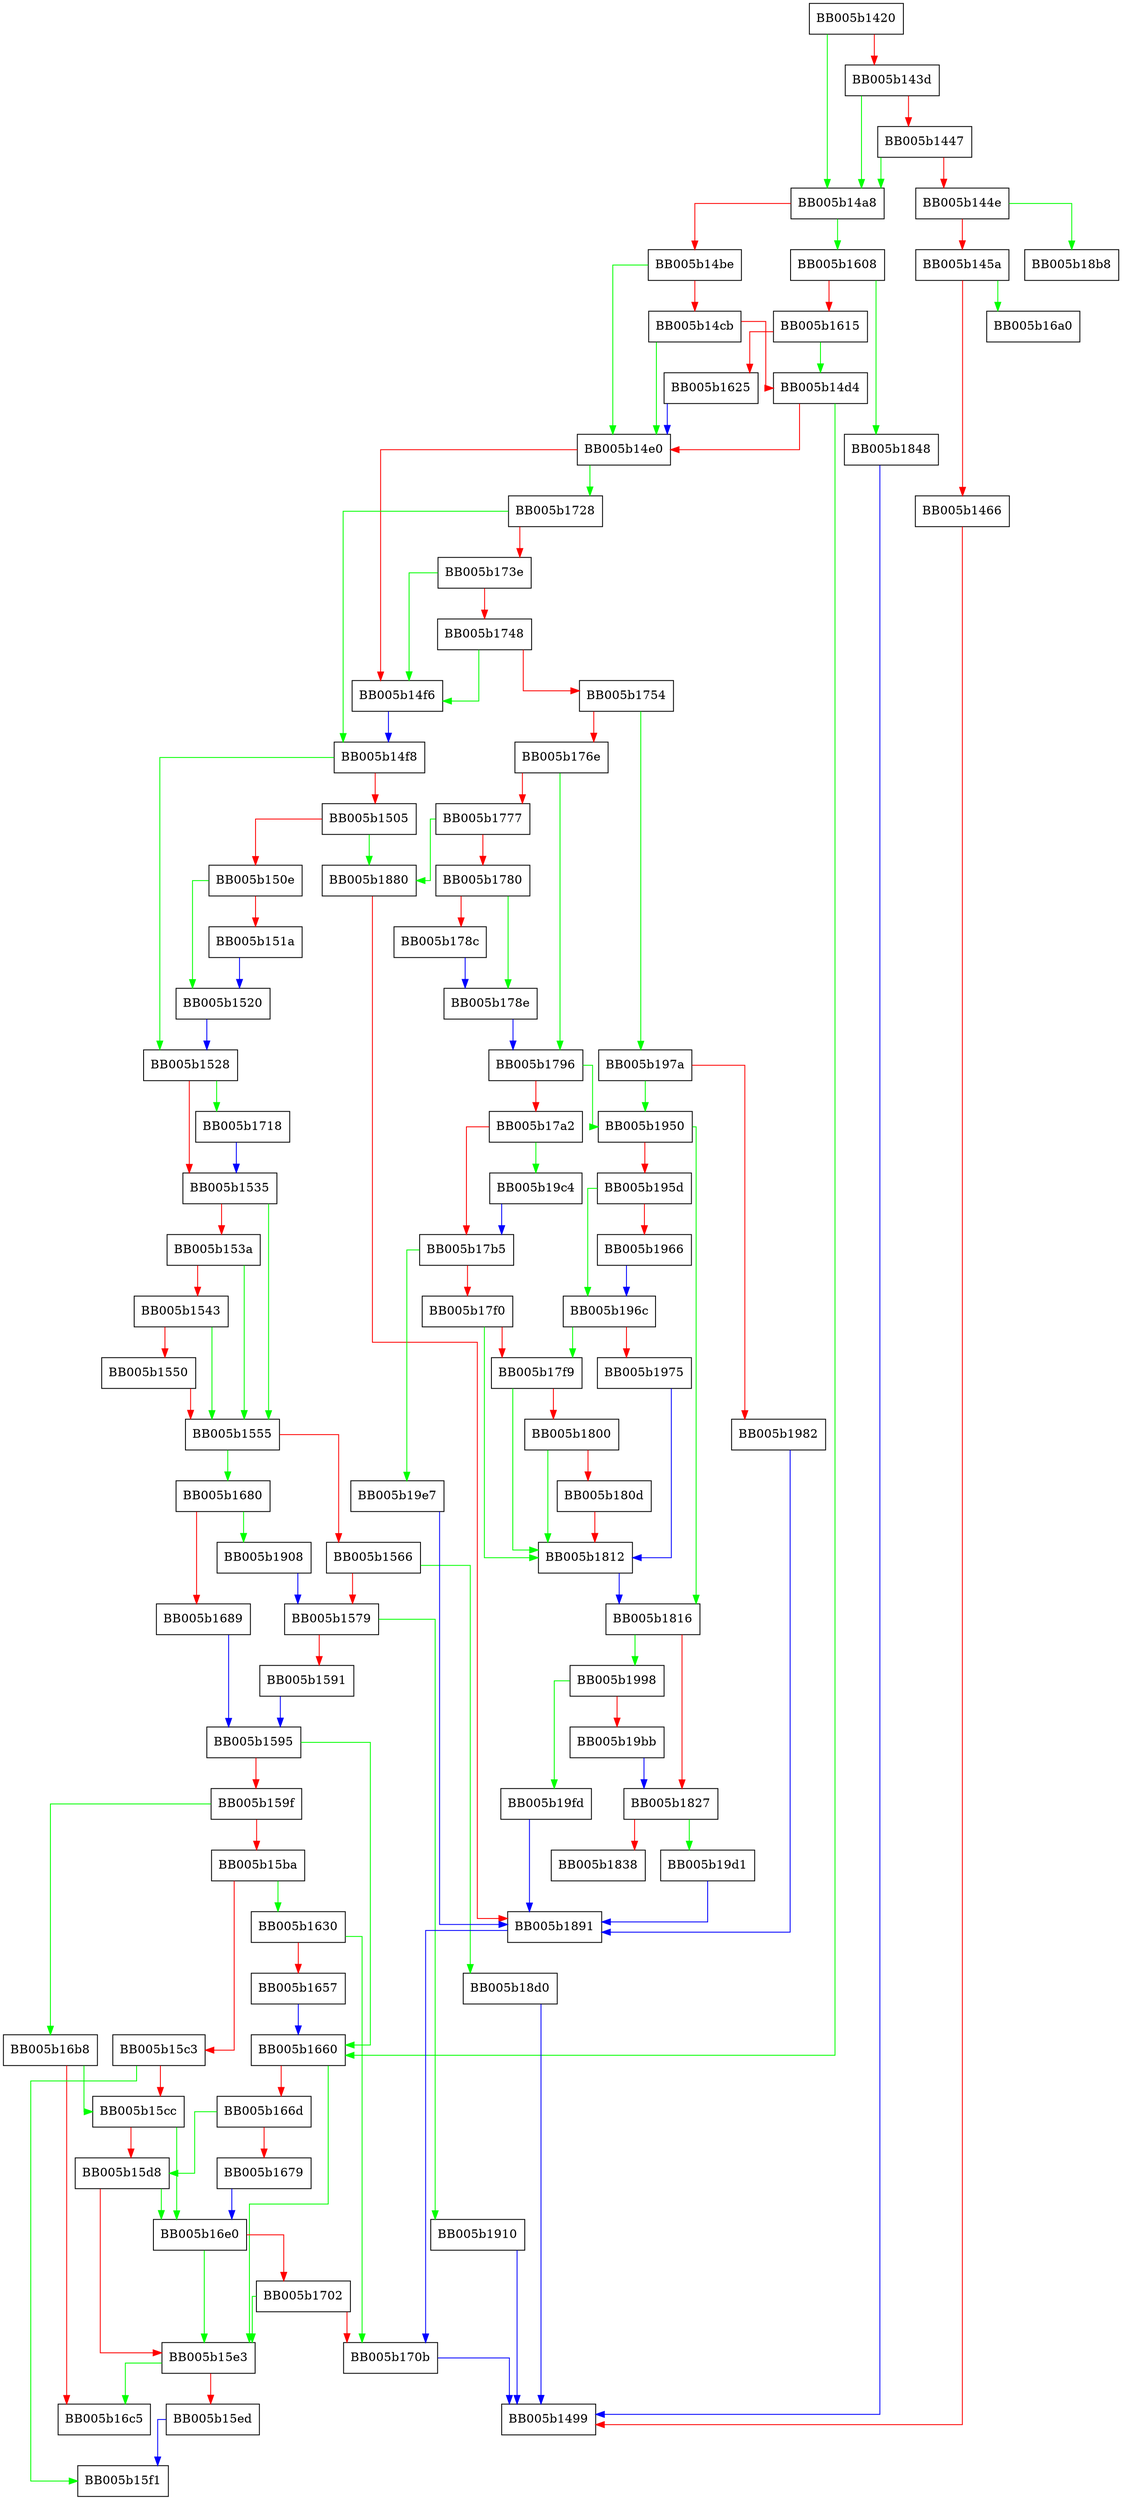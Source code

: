 digraph evp_md_init_internal {
  node [shape="box"];
  graph [splines=ortho];
  BB005b1420 -> BB005b14a8 [color="green"];
  BB005b1420 -> BB005b143d [color="red"];
  BB005b143d -> BB005b14a8 [color="green"];
  BB005b143d -> BB005b1447 [color="red"];
  BB005b1447 -> BB005b14a8 [color="green"];
  BB005b1447 -> BB005b144e [color="red"];
  BB005b144e -> BB005b18b8 [color="green"];
  BB005b144e -> BB005b145a [color="red"];
  BB005b145a -> BB005b16a0 [color="green"];
  BB005b145a -> BB005b1466 [color="red"];
  BB005b1466 -> BB005b1499 [color="red"];
  BB005b14a8 -> BB005b1608 [color="green"];
  BB005b14a8 -> BB005b14be [color="red"];
  BB005b14be -> BB005b14e0 [color="green"];
  BB005b14be -> BB005b14cb [color="red"];
  BB005b14cb -> BB005b14e0 [color="green"];
  BB005b14cb -> BB005b14d4 [color="red"];
  BB005b14d4 -> BB005b1660 [color="green"];
  BB005b14d4 -> BB005b14e0 [color="red"];
  BB005b14e0 -> BB005b1728 [color="green"];
  BB005b14e0 -> BB005b14f6 [color="red"];
  BB005b14f6 -> BB005b14f8 [color="blue"];
  BB005b14f8 -> BB005b1528 [color="green"];
  BB005b14f8 -> BB005b1505 [color="red"];
  BB005b1505 -> BB005b1880 [color="green"];
  BB005b1505 -> BB005b150e [color="red"];
  BB005b150e -> BB005b1520 [color="green"];
  BB005b150e -> BB005b151a [color="red"];
  BB005b151a -> BB005b1520 [color="blue"];
  BB005b1520 -> BB005b1528 [color="blue"];
  BB005b1528 -> BB005b1718 [color="green"];
  BB005b1528 -> BB005b1535 [color="red"];
  BB005b1535 -> BB005b1555 [color="green"];
  BB005b1535 -> BB005b153a [color="red"];
  BB005b153a -> BB005b1555 [color="green"];
  BB005b153a -> BB005b1543 [color="red"];
  BB005b1543 -> BB005b1555 [color="green"];
  BB005b1543 -> BB005b1550 [color="red"];
  BB005b1550 -> BB005b1555 [color="red"];
  BB005b1555 -> BB005b1680 [color="green"];
  BB005b1555 -> BB005b1566 [color="red"];
  BB005b1566 -> BB005b18d0 [color="green"];
  BB005b1566 -> BB005b1579 [color="red"];
  BB005b1579 -> BB005b1910 [color="green"];
  BB005b1579 -> BB005b1591 [color="red"];
  BB005b1591 -> BB005b1595 [color="blue"];
  BB005b1595 -> BB005b1660 [color="green"];
  BB005b1595 -> BB005b159f [color="red"];
  BB005b159f -> BB005b16b8 [color="green"];
  BB005b159f -> BB005b15ba [color="red"];
  BB005b15ba -> BB005b1630 [color="green"];
  BB005b15ba -> BB005b15c3 [color="red"];
  BB005b15c3 -> BB005b15f1 [color="green"];
  BB005b15c3 -> BB005b15cc [color="red"];
  BB005b15cc -> BB005b16e0 [color="green"];
  BB005b15cc -> BB005b15d8 [color="red"];
  BB005b15d8 -> BB005b16e0 [color="green"];
  BB005b15d8 -> BB005b15e3 [color="red"];
  BB005b15e3 -> BB005b16c5 [color="green"];
  BB005b15e3 -> BB005b15ed [color="red"];
  BB005b15ed -> BB005b15f1 [color="blue"];
  BB005b1608 -> BB005b1848 [color="green"];
  BB005b1608 -> BB005b1615 [color="red"];
  BB005b1615 -> BB005b14d4 [color="green"];
  BB005b1615 -> BB005b1625 [color="red"];
  BB005b1625 -> BB005b14e0 [color="blue"];
  BB005b1630 -> BB005b170b [color="green"];
  BB005b1630 -> BB005b1657 [color="red"];
  BB005b1657 -> BB005b1660 [color="blue"];
  BB005b1660 -> BB005b15e3 [color="green"];
  BB005b1660 -> BB005b166d [color="red"];
  BB005b166d -> BB005b15d8 [color="green"];
  BB005b166d -> BB005b1679 [color="red"];
  BB005b1679 -> BB005b16e0 [color="blue"];
  BB005b1680 -> BB005b1908 [color="green"];
  BB005b1680 -> BB005b1689 [color="red"];
  BB005b1689 -> BB005b1595 [color="blue"];
  BB005b16b8 -> BB005b15cc [color="green"];
  BB005b16b8 -> BB005b16c5 [color="red"];
  BB005b16e0 -> BB005b15e3 [color="green"];
  BB005b16e0 -> BB005b1702 [color="red"];
  BB005b1702 -> BB005b15e3 [color="green"];
  BB005b1702 -> BB005b170b [color="red"];
  BB005b170b -> BB005b1499 [color="blue"];
  BB005b1718 -> BB005b1535 [color="blue"];
  BB005b1728 -> BB005b14f8 [color="green"];
  BB005b1728 -> BB005b173e [color="red"];
  BB005b173e -> BB005b14f6 [color="green"];
  BB005b173e -> BB005b1748 [color="red"];
  BB005b1748 -> BB005b14f6 [color="green"];
  BB005b1748 -> BB005b1754 [color="red"];
  BB005b1754 -> BB005b197a [color="green"];
  BB005b1754 -> BB005b176e [color="red"];
  BB005b176e -> BB005b1796 [color="green"];
  BB005b176e -> BB005b1777 [color="red"];
  BB005b1777 -> BB005b1880 [color="green"];
  BB005b1777 -> BB005b1780 [color="red"];
  BB005b1780 -> BB005b178e [color="green"];
  BB005b1780 -> BB005b178c [color="red"];
  BB005b178c -> BB005b178e [color="blue"];
  BB005b178e -> BB005b1796 [color="blue"];
  BB005b1796 -> BB005b1950 [color="green"];
  BB005b1796 -> BB005b17a2 [color="red"];
  BB005b17a2 -> BB005b19c4 [color="green"];
  BB005b17a2 -> BB005b17b5 [color="red"];
  BB005b17b5 -> BB005b19e7 [color="green"];
  BB005b17b5 -> BB005b17f0 [color="red"];
  BB005b17f0 -> BB005b1812 [color="green"];
  BB005b17f0 -> BB005b17f9 [color="red"];
  BB005b17f9 -> BB005b1812 [color="green"];
  BB005b17f9 -> BB005b1800 [color="red"];
  BB005b1800 -> BB005b1812 [color="green"];
  BB005b1800 -> BB005b180d [color="red"];
  BB005b180d -> BB005b1812 [color="red"];
  BB005b1812 -> BB005b1816 [color="blue"];
  BB005b1816 -> BB005b1998 [color="green"];
  BB005b1816 -> BB005b1827 [color="red"];
  BB005b1827 -> BB005b19d1 [color="green"];
  BB005b1827 -> BB005b1838 [color="red"];
  BB005b1848 -> BB005b1499 [color="blue"];
  BB005b1880 -> BB005b1891 [color="red"];
  BB005b1891 -> BB005b170b [color="blue"];
  BB005b18d0 -> BB005b1499 [color="blue"];
  BB005b1908 -> BB005b1579 [color="blue"];
  BB005b1910 -> BB005b1499 [color="blue"];
  BB005b1950 -> BB005b1816 [color="green"];
  BB005b1950 -> BB005b195d [color="red"];
  BB005b195d -> BB005b196c [color="green"];
  BB005b195d -> BB005b1966 [color="red"];
  BB005b1966 -> BB005b196c [color="blue"];
  BB005b196c -> BB005b17f9 [color="green"];
  BB005b196c -> BB005b1975 [color="red"];
  BB005b1975 -> BB005b1812 [color="blue"];
  BB005b197a -> BB005b1950 [color="green"];
  BB005b197a -> BB005b1982 [color="red"];
  BB005b1982 -> BB005b1891 [color="blue"];
  BB005b1998 -> BB005b19fd [color="green"];
  BB005b1998 -> BB005b19bb [color="red"];
  BB005b19bb -> BB005b1827 [color="blue"];
  BB005b19c4 -> BB005b17b5 [color="blue"];
  BB005b19d1 -> BB005b1891 [color="blue"];
  BB005b19e7 -> BB005b1891 [color="blue"];
  BB005b19fd -> BB005b1891 [color="blue"];
}